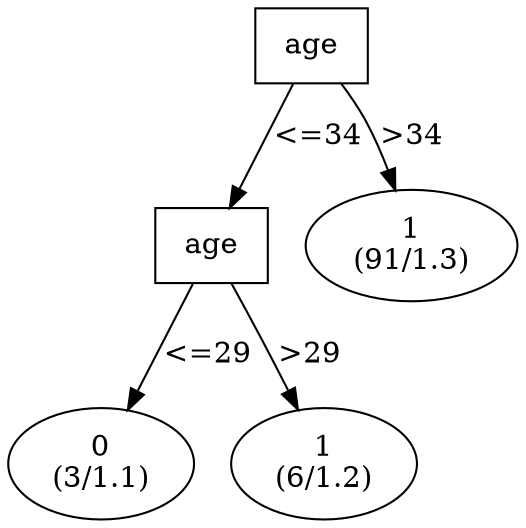 digraph YaDT {
n0 [ shape=box, label="age\n"]
n0 -> n1 [label="<=34"]
n1 [ shape=box, label="age\n"]
n1 -> n2 [label="<=29"]
n2 [ shape=ellipse, label="0\n(3/1.1)"]
n1 -> n3 [label=">29"]
n3 [ shape=ellipse, label="1\n(6/1.2)"]
n0 -> n5 [label=">34"]
n5 [ shape=ellipse, label="1\n(91/1.3)"]
}
